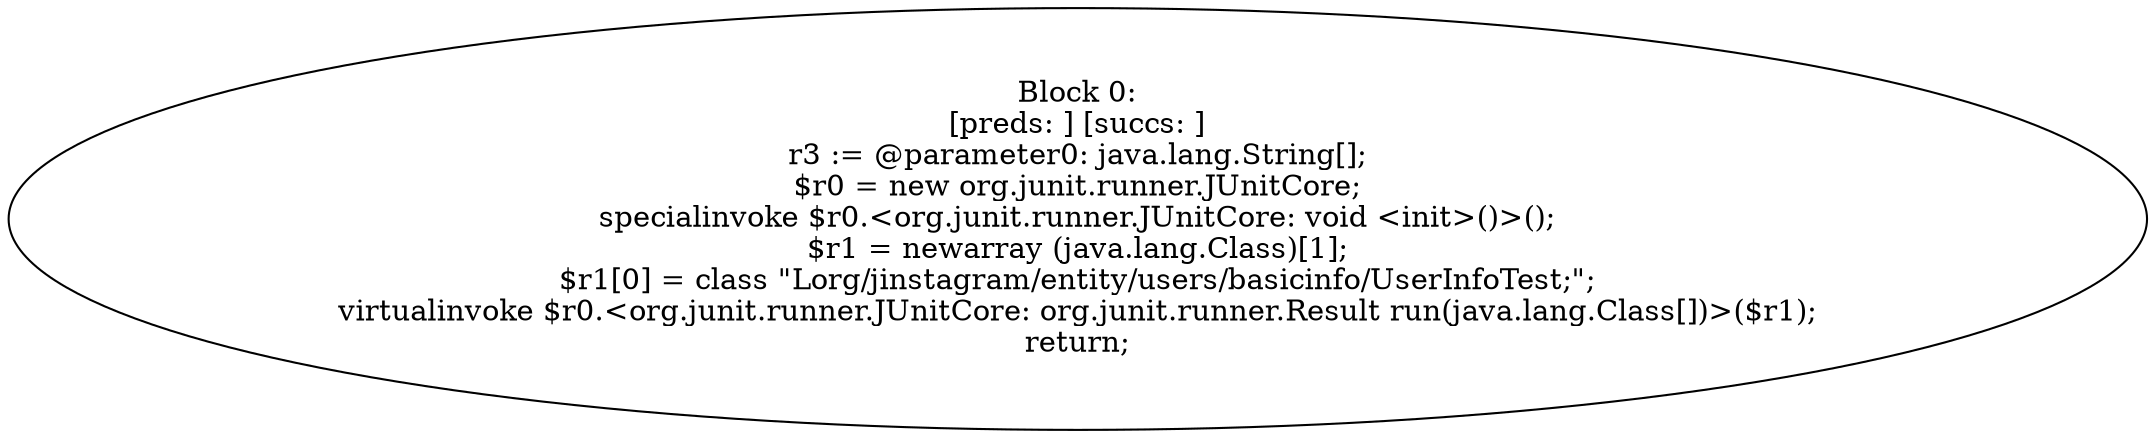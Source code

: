 digraph "unitGraph" {
    "Block 0:
[preds: ] [succs: ]
r3 := @parameter0: java.lang.String[];
$r0 = new org.junit.runner.JUnitCore;
specialinvoke $r0.<org.junit.runner.JUnitCore: void <init>()>();
$r1 = newarray (java.lang.Class)[1];
$r1[0] = class \"Lorg/jinstagram/entity/users/basicinfo/UserInfoTest;\";
virtualinvoke $r0.<org.junit.runner.JUnitCore: org.junit.runner.Result run(java.lang.Class[])>($r1);
return;
"
}
